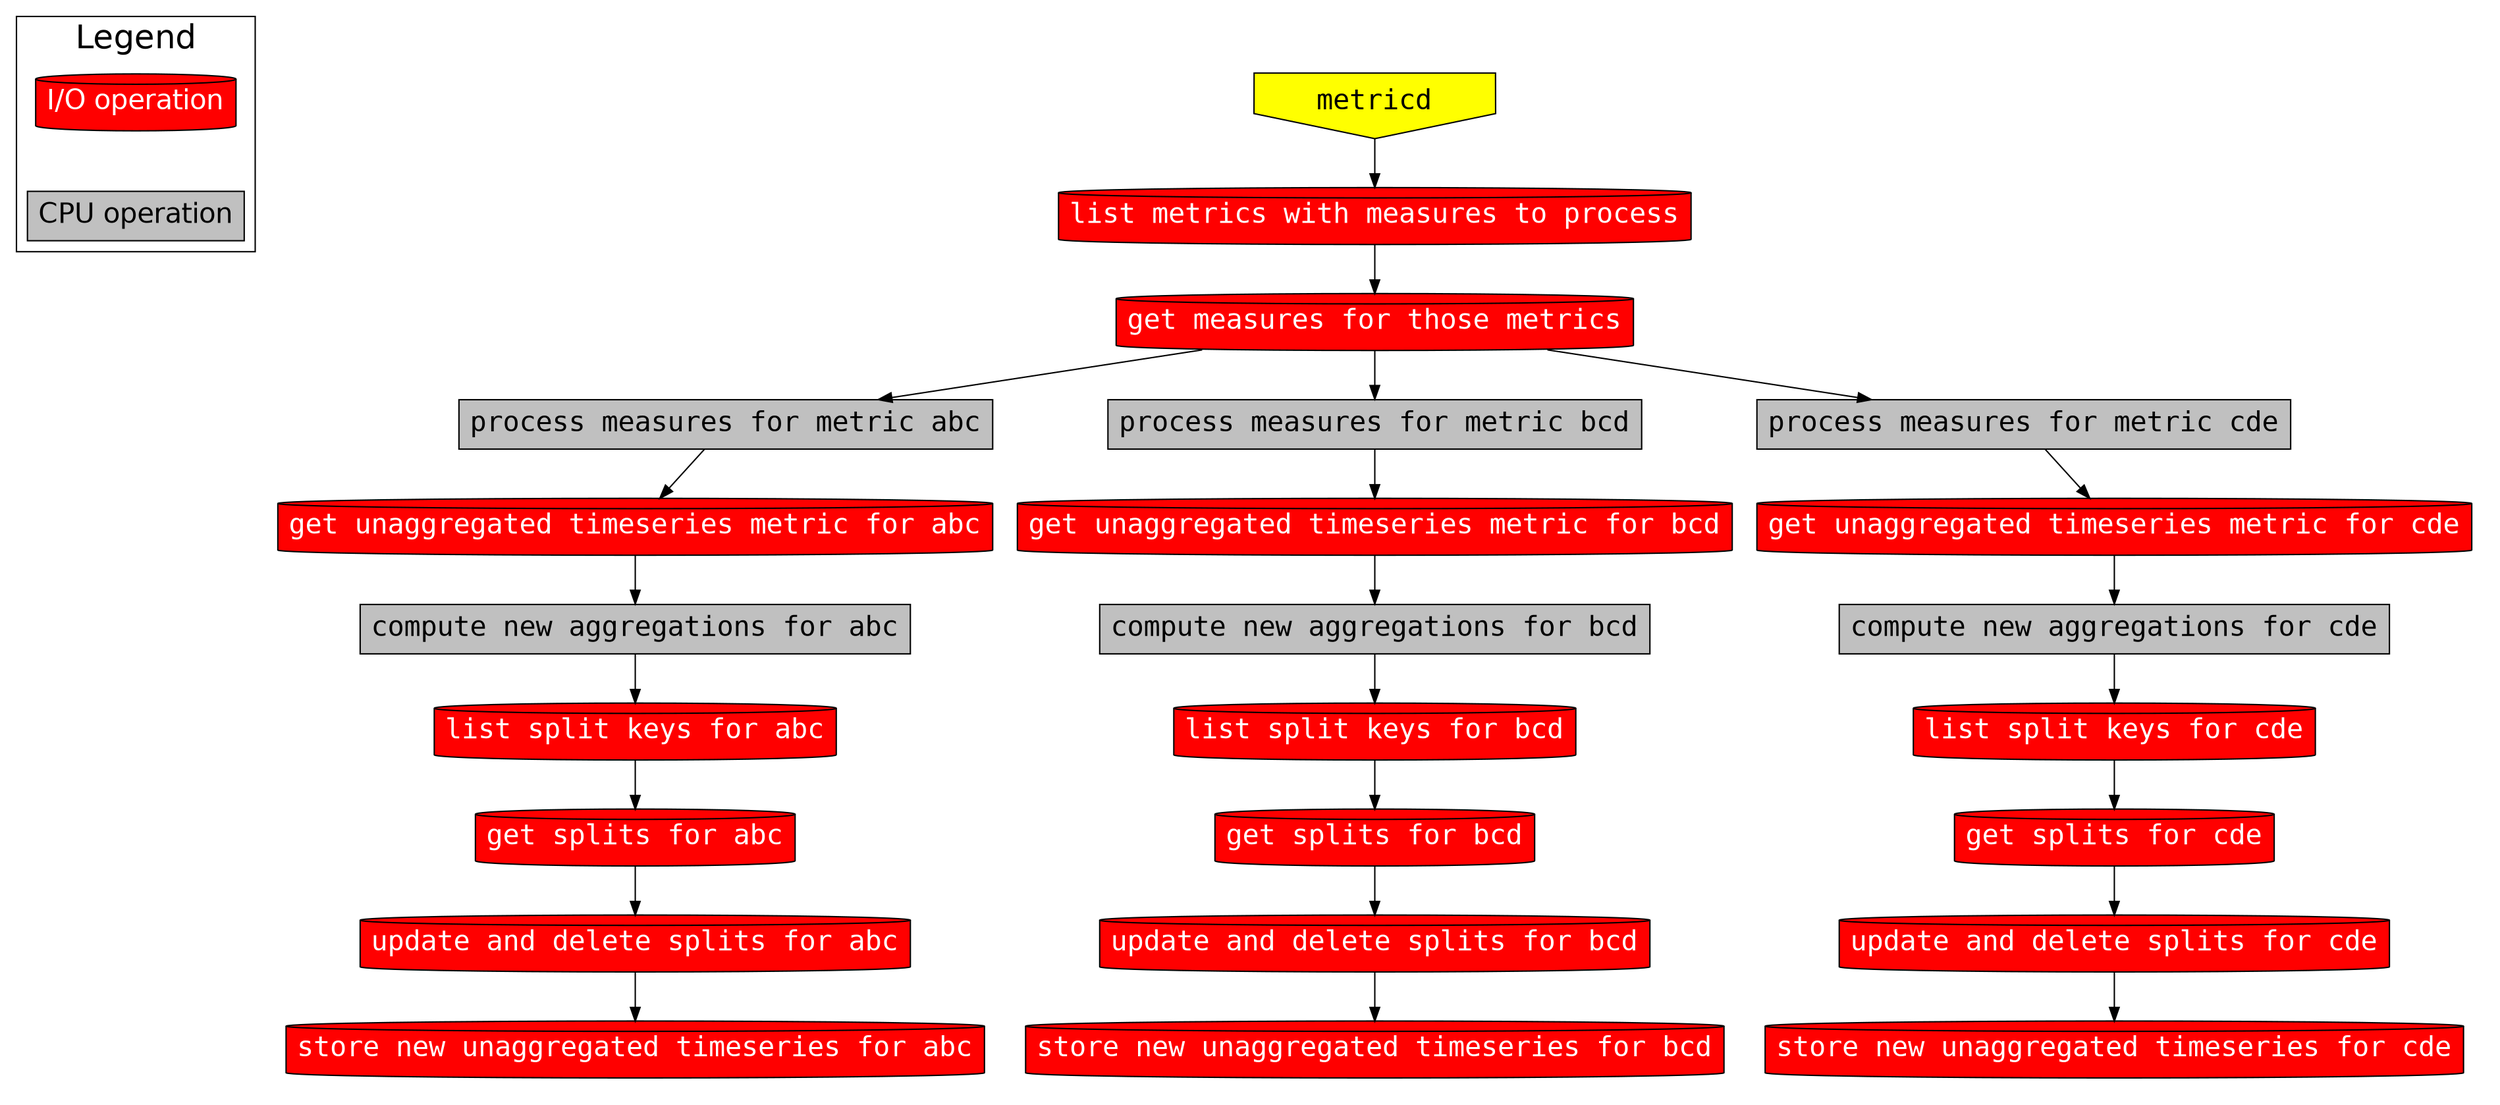 digraph {
        rankdir=TB;
        graph [fontname = "courier", fontsize = 20];
        node [fontname = "courier", fontsize = 20, style=filled, fillcolor=grey, shape=rect];
        edge [fontname = "courier", fontsize = 20];

        subgraph cluster_01 {
                graph [fontname = "helvetica", fontsize = 24];
                node [fontname = "helvetica"];

                label = "Legend";

                "I/O operation" [shape=cylinder, style=filled, fontcolor=white, fillcolor=red];
                "CPU operation";

                {rank=source; "I/O operation";}
        }

        subgraph cluster_workflow {
                color=white;

                metricd [shape=invhouse, style=filled, fillcolor=yellow];

                metricd -> "list metrics with measures to process";

                "list metrics with measures to process" -> "get measures for those metrics";

                "get measures for those metrics" -> "process measures for metric abc";
                "get measures for those metrics" -> "process measures for metric bcd";
                "get measures for those metrics" -> "process measures for metric cde";

                "list metrics with measures to process" [shape=cylinder, style=filled, fontcolor=white, fillcolor=red];
                "get measures for those metrics" [shape=cylinder, style=filled, fontcolor=white, fillcolor=red];
                "get unaggregated timeseries metric for abc" [shape=cylinder, style=filled, fontcolor=white, fillcolor=red];
                "list split keys for abc" [shape=cylinder, style=filled, fontcolor=white, fillcolor=red];
                "get splits for abc" [shape=cylinder, style=filled, fontcolor=white, fillcolor=red];
                "update and delete splits for abc" [shape=cylinder, style=filled, fontcolor=white, fillcolor=red];
                "store new unaggregated timeseries for abc" [shape=cylinder, style=filled, fontcolor=white, fillcolor=red];

                "get unaggregated timeseries metric for bcd" [shape=cylinder, style=filled, fontcolor=white, fillcolor=red];
                "list split keys for bcd" [shape=cylinder, style=filled, fontcolor=white, fillcolor=red];
                "get splits for bcd" [shape=cylinder, style=filled, fontcolor=white, fillcolor=red];
                "update and delete splits for bcd" [shape=cylinder, style=filled, fontcolor=white, fillcolor=red];
                "store new unaggregated timeseries for bcd" [shape=cylinder, style=filled, fontcolor=white, fillcolor=red];

                "get unaggregated timeseries metric for cde" [shape=cylinder, style=filled, fontcolor=white, fillcolor=red];
                "list split keys for cde" [shape=cylinder, style=filled, fontcolor=white, fillcolor=red];
                "get splits for cde" [shape=cylinder, style=filled, fontcolor=white, fillcolor=red];
                "update and delete splits for cde" [shape=cylinder, style=filled, fontcolor=white, fillcolor=red];
                "store new unaggregated timeseries for cde" [shape=cylinder, style=filled, fontcolor=white, fillcolor=red];

                "process measures for metric abc" -> "get unaggregated timeseries metric for abc";
                "get unaggregated timeseries metric for abc" -> "compute new aggregations for abc";
                "compute new aggregations for abc" -> "list split keys for abc";
                "list split keys for abc" -> "get splits for abc";
                "get splits for abc" -> "update and delete splits for abc";
                "update and delete splits for abc" -> "store new unaggregated timeseries for abc";

                "process measures for metric bcd" -> "get unaggregated timeseries metric for bcd";
                "get unaggregated timeseries metric for bcd" -> "compute new aggregations for bcd";
                "compute new aggregations for bcd" -> "list split keys for bcd";
                "list split keys for bcd" -> "get splits for bcd";
                "get splits for bcd" -> "update and delete splits for bcd";
                "update and delete splits for bcd" -> "store new unaggregated timeseries for bcd";

                "process measures for metric cde" -> "get unaggregated timeseries metric for cde";
                "get unaggregated timeseries metric for cde" -> "compute new aggregations for cde";
                "compute new aggregations for cde" -> "list split keys for cde";
                "list split keys for cde" -> "get splits for cde";
                "get splits for cde" -> "update and delete splits for cde";
                "update and delete splits for cde" -> "store new unaggregated timeseries for cde";
        }
}

